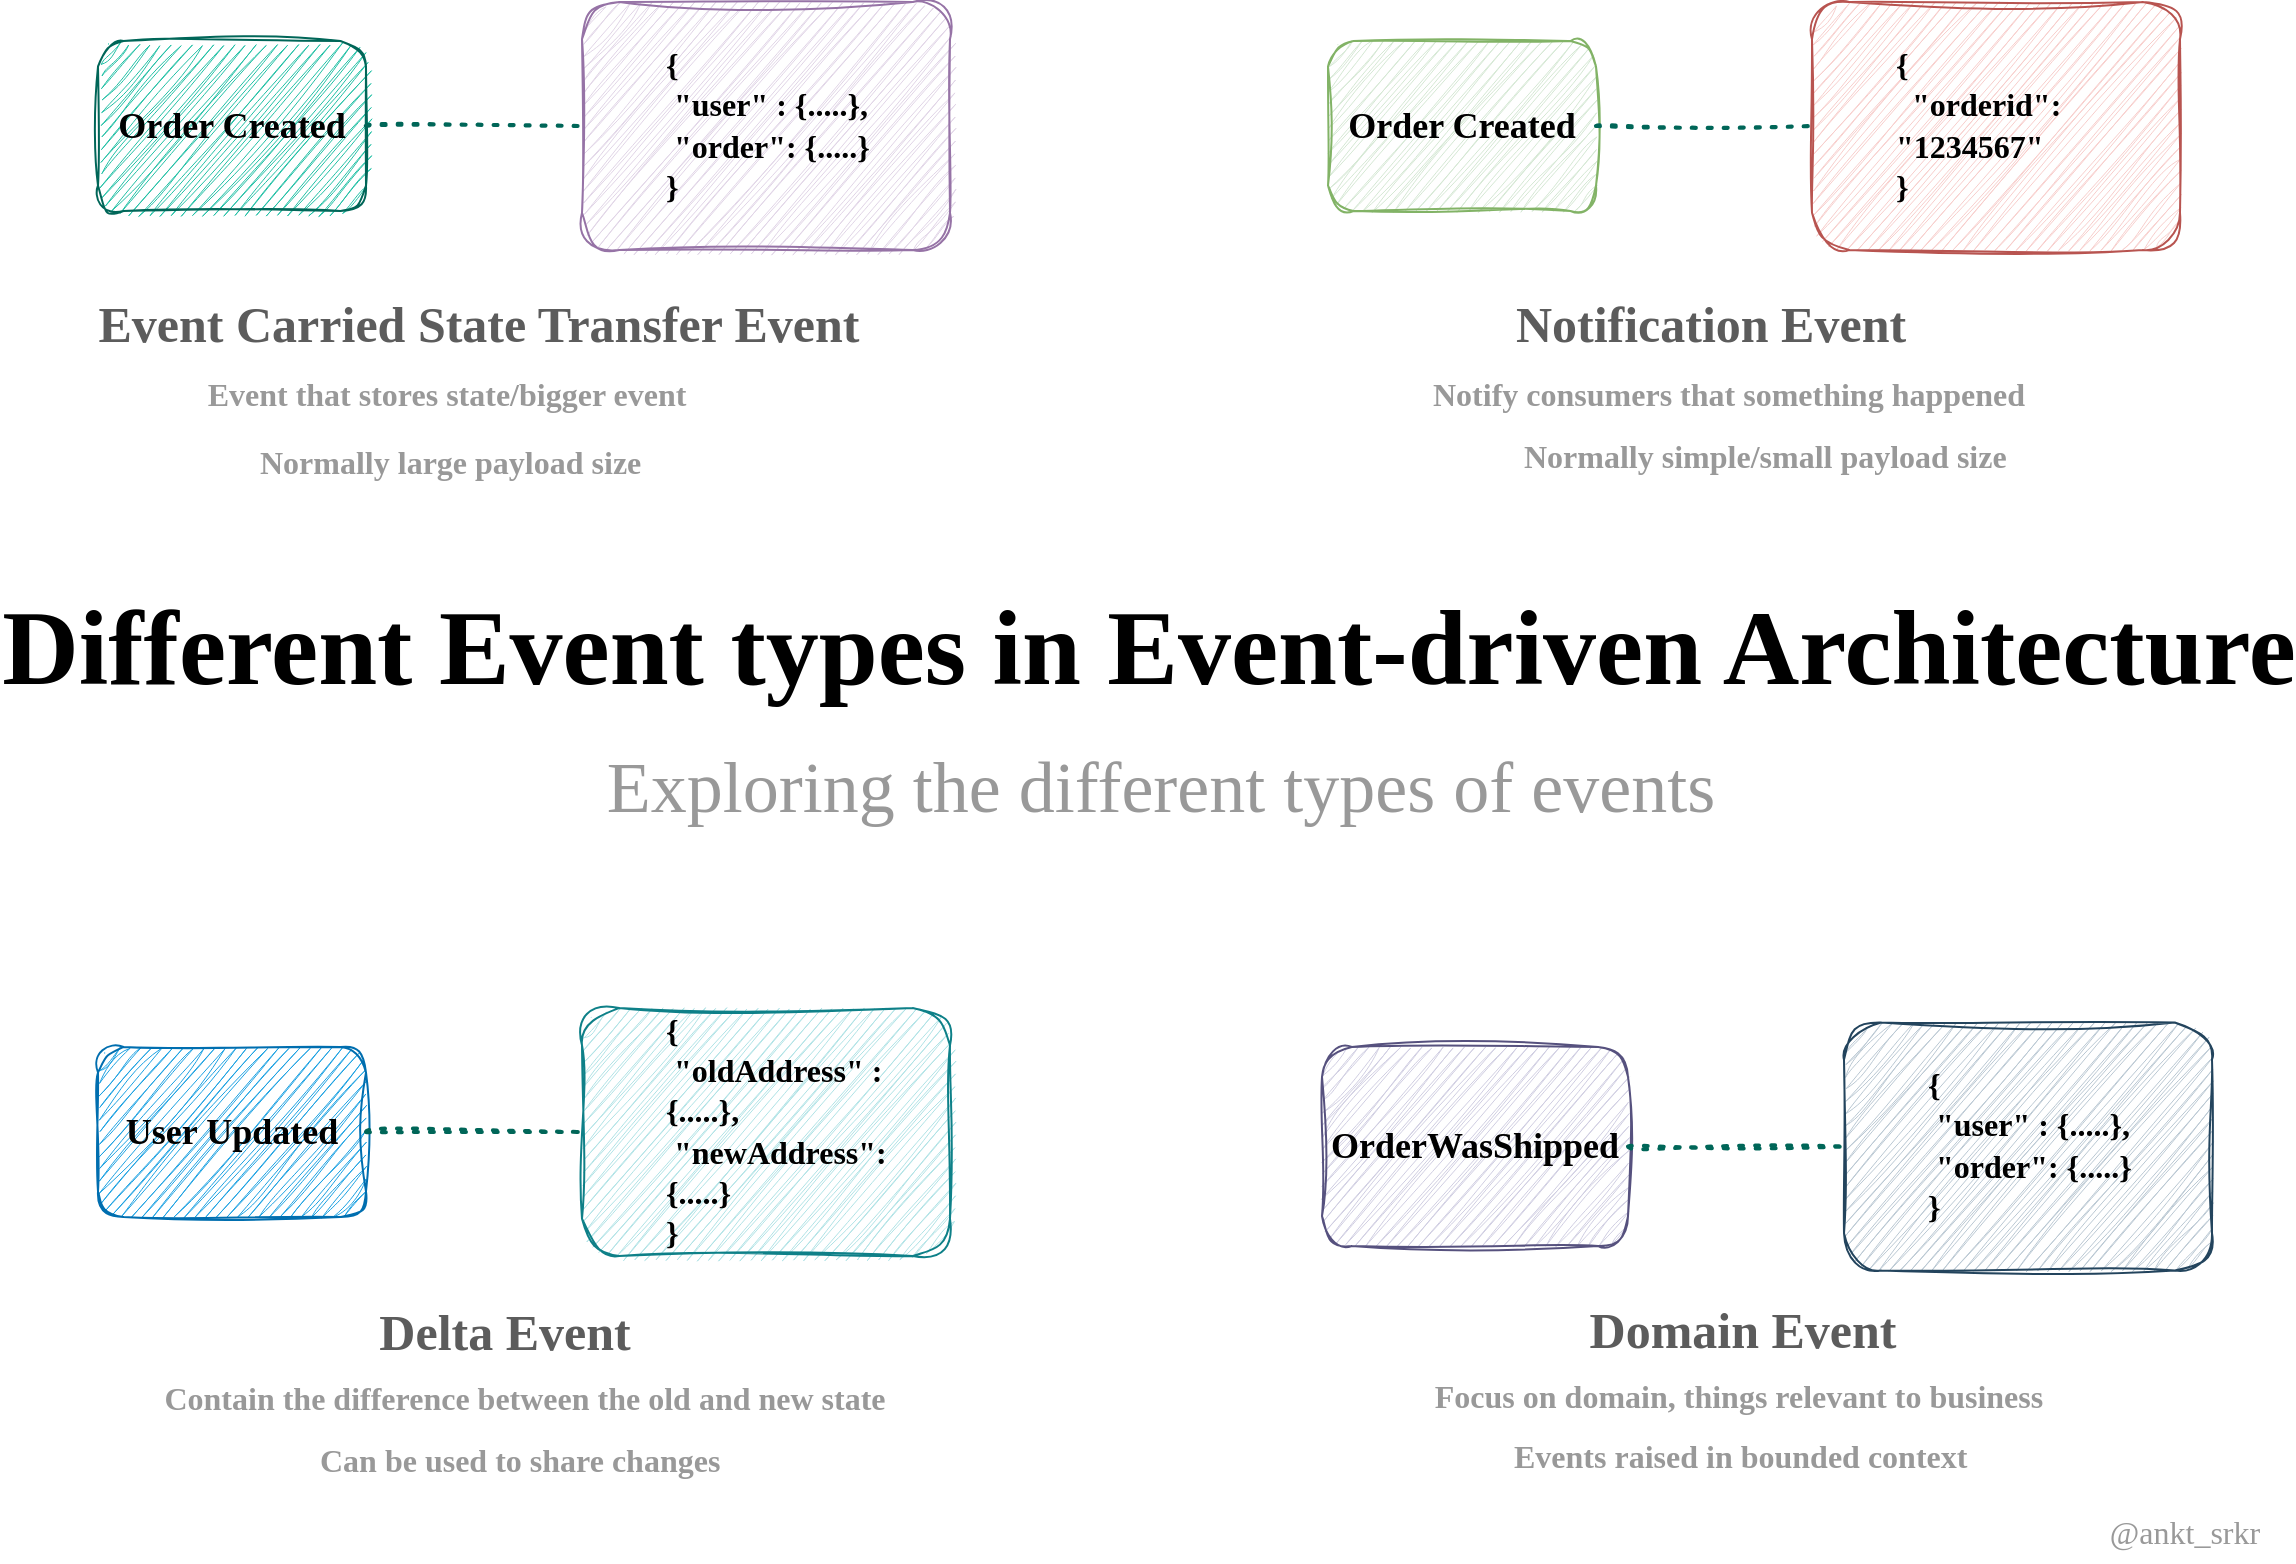 <mxfile version="24.7.1" type="github">
  <diagram name="Page-1" id="DKV1VwcsXrRnjiJz-i4k">
    <mxGraphModel dx="2326" dy="1080" grid="0" gridSize="10" guides="1" tooltips="1" connect="1" arrows="1" fold="1" page="0" pageScale="1" pageWidth="850" pageHeight="1100" math="0" shadow="0">
      <root>
        <mxCell id="0" />
        <mxCell id="1" parent="0" />
        <mxCell id="UHU0788PnExEbBg9JHYU-19" value="" style="group" vertex="1" connectable="0" parent="1">
          <mxGeometry x="-461" y="108" width="426" height="277" as="geometry" />
        </mxCell>
        <mxCell id="UHU0788PnExEbBg9JHYU-1" value="&lt;h5&gt;&lt;font color=&quot;#000000&quot; style=&quot;font-size: 18px;&quot; data-font-src=&quot;https://fonts.googleapis.com/css?family=Indie+Flower&quot; face=&quot;Indie Flower&quot;&gt;&lt;b style=&quot;&quot;&gt;Order Created&lt;/b&gt;&lt;/font&gt;&lt;/h5&gt;" style="rounded=1;whiteSpace=wrap;html=1;sketch=1;hachureGap=4;jiggle=2;curveFitting=1;fontFamily=Architects Daughter;fontSource=https%3A%2F%2Ffonts.googleapis.com%2Fcss%3Ffamily%3DArchitects%2BDaughter;labelBackgroundColor=none;fillColor=#21C0A5;strokeColor=#006658;fontColor=#5C5C5C;" vertex="1" parent="UHU0788PnExEbBg9JHYU-19">
          <mxGeometry y="19.5" width="134" height="85" as="geometry" />
        </mxCell>
        <mxCell id="UHU0788PnExEbBg9JHYU-2" value="" style="endArrow=none;dashed=1;html=1;dashPattern=1 3;strokeWidth=2;rounded=0;sketch=1;hachureGap=4;jiggle=2;curveFitting=1;strokeColor=#006658;fontFamily=Architects Daughter;fontSource=https%3A%2F%2Ffonts.googleapis.com%2Fcss%3Ffamily%3DArchitects%2BDaughter;fontSize=12;fontColor=#5C5C5C;startSize=8;endSize=8;curved=1;fillColor=#21C0A5;exitX=1;exitY=0.5;exitDx=0;exitDy=0;" edge="1" parent="UHU0788PnExEbBg9JHYU-19" source="UHU0788PnExEbBg9JHYU-1" target="UHU0788PnExEbBg9JHYU-3">
          <mxGeometry width="50" height="50" relative="1" as="geometry">
            <mxPoint x="384" y="135.5" as="sourcePoint" />
            <mxPoint x="328" y="44.5" as="targetPoint" />
          </mxGeometry>
        </mxCell>
        <mxCell id="UHU0788PnExEbBg9JHYU-3" value="&lt;h3 style=&quot;margin: 0px 0px 0px 40px; border: none; padding: 0px; font-size: 16px;&quot;&gt;&lt;font style=&quot;font-size: 16px;&quot; data-font-src=&quot;https://fonts.googleapis.com/css?family=Indie+Flower&quot; face=&quot;Indie Flower&quot;&gt;&lt;font style=&quot;font-size: 16px;&quot; data-font-src=&quot;https://fonts.googleapis.com/css?family=Indie+Flower&quot;&gt;{&amp;nbsp;&lt;br&gt;&lt;/font&gt;&lt;font style=&quot;font-size: 16px;&quot; data-font-src=&quot;https://fonts.googleapis.com/css?family=Indie+Flower&quot;&gt;&amp;nbsp;&quot;user&quot; : {.....},&lt;br&gt;&lt;/font&gt;&lt;font style=&quot;font-size: 16px;&quot; data-font-src=&quot;https://fonts.googleapis.com/css?family=Indie+Flower&quot;&gt;&amp;nbsp;&quot;order&quot;: {.....}&lt;br&gt;&lt;/font&gt;&lt;font style=&quot;font-size: 16px;&quot; data-font-src=&quot;https://fonts.googleapis.com/css?family=Indie+Flower&quot;&gt;}&lt;/font&gt;&lt;/font&gt;&lt;/h3&gt;" style="rounded=1;whiteSpace=wrap;html=1;sketch=1;hachureGap=4;jiggle=2;curveFitting=1;fontFamily=Architects Daughter;fontSource=https%3A%2F%2Ffonts.googleapis.com%2Fcss%3Ffamily%3DArchitects%2BDaughter;labelBackgroundColor=none;fillColor=#e1d5e7;strokeColor=#9673a6;align=left;" vertex="1" parent="UHU0788PnExEbBg9JHYU-19">
          <mxGeometry x="242" width="184" height="124" as="geometry" />
        </mxCell>
        <mxCell id="UHU0788PnExEbBg9JHYU-4" value="&lt;h6&gt;&lt;font data-font-src=&quot;https://fonts.googleapis.com/css?family=Indie+Flower&quot; face=&quot;Indie Flower&quot; style=&quot;font-size: 25px;&quot;&gt;Event Carried State Transfer Event&lt;/font&gt;&lt;/h6&gt;" style="text;html=1;align=center;verticalAlign=middle;resizable=0;points=[];autosize=1;strokeColor=none;fillColor=none;fontSize=16;fontFamily=Architects Daughter;fontSource=https%3A%2F%2Ffonts.googleapis.com%2Fcss%3Ffamily%3DArchitects%2BDaughter;fontColor=#5C5C5C;" vertex="1" parent="UHU0788PnExEbBg9JHYU-19">
          <mxGeometry x="-4" y="115" width="388" height="92" as="geometry" />
        </mxCell>
        <mxCell id="UHU0788PnExEbBg9JHYU-5" value="&lt;h6&gt;&lt;font color=&quot;#999999&quot; style=&quot;font-size: 16px;&quot;&gt;Event that stores state/bigger event&lt;/font&gt;&lt;/h6&gt;" style="text;html=1;align=center;verticalAlign=middle;resizable=0;points=[];autosize=1;strokeColor=none;fillColor=none;fontSize=16;fontFamily=Indie Flower;fontSource=https%3A%2F%2Ffonts.googleapis.com%2Fcss%3Ffamily%3DIndie%2BFlower;fontColor=#5C5C5C;" vertex="1" parent="UHU0788PnExEbBg9JHYU-19">
          <mxGeometry x="45" y="155" width="258" height="81" as="geometry" />
        </mxCell>
        <mxCell id="UHU0788PnExEbBg9JHYU-7" value="&lt;h4 style=&quot;forced-color-adjust: none; font-family: &amp;quot;Indie Flower&amp;quot;; font-size: 16px; font-style: normal; font-variant-ligatures: normal; font-variant-caps: normal; letter-spacing: normal; orphans: 2; text-align: center; text-indent: 0px; text-transform: none; widows: 2; word-spacing: 0px; -webkit-text-stroke-width: 0px; white-space: nowrap; background-color: rgb(255, 255, 255); text-decoration-thickness: initial; text-decoration-style: initial; text-decoration-color: initial;&quot;&gt;&lt;font color=&quot;#999999&quot; style=&quot;forced-color-adjust: none; font-size: 16px;&quot;&gt;Normally large payload size&lt;/font&gt;&lt;/h4&gt;" style="text;whiteSpace=wrap;html=1;fontFamily=Architects Daughter;fontSource=https%3A%2F%2Ffonts.googleapis.com%2Fcss%3Ffamily%3DArchitects%2BDaughter;fontColor=#5C5C5C;" vertex="1" parent="UHU0788PnExEbBg9JHYU-19">
          <mxGeometry x="79" y="193" width="209" height="84" as="geometry" />
        </mxCell>
        <mxCell id="UHU0788PnExEbBg9JHYU-22" value="" style="group" vertex="1" connectable="0" parent="1">
          <mxGeometry x="154" y="108" width="426" height="276.998" as="geometry" />
        </mxCell>
        <mxCell id="UHU0788PnExEbBg9JHYU-9" value="&lt;h5&gt;&lt;font color=&quot;#000000&quot; style=&quot;font-size: 18px;&quot; data-font-src=&quot;https://fonts.googleapis.com/css?family=Indie+Flower&quot; face=&quot;Indie Flower&quot;&gt;&lt;b style=&quot;&quot;&gt;Order Created&lt;/b&gt;&lt;/font&gt;&lt;/h5&gt;" style="rounded=1;whiteSpace=wrap;html=1;sketch=1;hachureGap=4;jiggle=2;curveFitting=1;fontFamily=Architects Daughter;fontSource=https%3A%2F%2Ffonts.googleapis.com%2Fcss%3Ffamily%3DArchitects%2BDaughter;labelBackgroundColor=none;fillColor=#d5e8d4;strokeColor=#82b366;" vertex="1" parent="UHU0788PnExEbBg9JHYU-22">
          <mxGeometry y="19.5" width="134" height="85" as="geometry" />
        </mxCell>
        <mxCell id="UHU0788PnExEbBg9JHYU-10" value="" style="endArrow=none;dashed=1;html=1;dashPattern=1 3;strokeWidth=2;rounded=0;sketch=1;hachureGap=4;jiggle=2;curveFitting=1;strokeColor=#006658;fontFamily=Architects Daughter;fontSource=https%3A%2F%2Ffonts.googleapis.com%2Fcss%3Ffamily%3DArchitects%2BDaughter;fontSize=12;fontColor=#5C5C5C;startSize=8;endSize=8;curved=1;fillColor=#21C0A5;exitX=1;exitY=0.5;exitDx=0;exitDy=0;" edge="1" source="UHU0788PnExEbBg9JHYU-9" target="UHU0788PnExEbBg9JHYU-11" parent="UHU0788PnExEbBg9JHYU-22">
          <mxGeometry width="50" height="50" relative="1" as="geometry">
            <mxPoint x="384" y="135.5" as="sourcePoint" />
            <mxPoint x="328" y="44.5" as="targetPoint" />
          </mxGeometry>
        </mxCell>
        <mxCell id="UHU0788PnExEbBg9JHYU-11" value="&lt;h3 style=&quot;margin: 0px 0px 0px 40px; border: none; padding: 0px; font-size: 16px;&quot;&gt;&lt;font style=&quot;font-size: 16px;&quot; data-font-src=&quot;https://fonts.googleapis.com/css?family=Indie+Flower&quot; face=&quot;Indie Flower&quot;&gt;&lt;font style=&quot;font-size: 16px;&quot; data-font-src=&quot;https://fonts.googleapis.com/css?family=Indie+Flower&quot;&gt;{&amp;nbsp;&lt;br&gt;&lt;/font&gt;&lt;font style=&quot;font-size: 16px;&quot; data-font-src=&quot;https://fonts.googleapis.com/css?family=Indie+Flower&quot;&gt;&amp;nbsp; &quot;orderid&quot;:&amp;nbsp; &quot;1234567&quot;&lt;br&gt;&lt;/font&gt;&lt;font style=&quot;font-size: 16px;&quot; data-font-src=&quot;https://fonts.googleapis.com/css?family=Indie+Flower&quot;&gt;}&lt;/font&gt;&lt;/font&gt;&lt;/h3&gt;" style="rounded=1;whiteSpace=wrap;html=1;sketch=1;hachureGap=4;jiggle=2;curveFitting=1;fontFamily=Architects Daughter;fontSource=https%3A%2F%2Ffonts.googleapis.com%2Fcss%3Ffamily%3DArchitects%2BDaughter;labelBackgroundColor=none;fillColor=#f8cecc;strokeColor=#b85450;align=left;" vertex="1" parent="UHU0788PnExEbBg9JHYU-22">
          <mxGeometry x="242" width="184" height="124" as="geometry" />
        </mxCell>
        <mxCell id="UHU0788PnExEbBg9JHYU-12" value="&lt;h6&gt;&lt;font data-font-src=&quot;https://fonts.googleapis.com/css?family=Indie+Flower&quot; face=&quot;Indie Flower&quot; style=&quot;font-size: 25px;&quot;&gt;Notification Event&lt;/font&gt;&lt;/h6&gt;" style="text;html=1;align=center;verticalAlign=middle;resizable=0;points=[];autosize=1;strokeColor=none;fillColor=none;fontSize=16;fontFamily=Architects Daughter;fontSource=https%3A%2F%2Ffonts.googleapis.com%2Fcss%3Ffamily%3DArchitects%2BDaughter;fontColor=#5C5C5C;" vertex="1" parent="UHU0788PnExEbBg9JHYU-22">
          <mxGeometry x="92" y="115" width="197" height="92" as="geometry" />
        </mxCell>
        <mxCell id="UHU0788PnExEbBg9JHYU-13" value="&lt;h6&gt;&lt;font color=&quot;#999999&quot; style=&quot;font-size: 16px;&quot;&gt;Notify consumers that something happened&lt;/font&gt;&lt;/h6&gt;" style="text;html=1;align=center;verticalAlign=middle;resizable=0;points=[];autosize=1;strokeColor=none;fillColor=none;fontSize=16;fontFamily=Indie Flower;fontSource=https%3A%2F%2Ffonts.googleapis.com%2Fcss%3Ffamily%3DIndie%2BFlower;fontColor=#5C5C5C;" vertex="1" parent="UHU0788PnExEbBg9JHYU-22">
          <mxGeometry x="46" y="155" width="308" height="81" as="geometry" />
        </mxCell>
        <mxCell id="UHU0788PnExEbBg9JHYU-21" value="&lt;h4 style=&quot;forced-color-adjust: none; font-style: normal; font-variant-ligatures: normal; font-variant-caps: normal; letter-spacing: normal; orphans: 2; text-indent: 0px; text-transform: none; widows: 2; word-spacing: 0px; -webkit-text-stroke-width: 0px; white-space: nowrap; text-decoration-thickness: initial; text-decoration-style: initial; text-decoration-color: initial; font-family: &amp;quot;Indie Flower&amp;quot;; font-size: 16px; text-align: center; background-color: rgb(255, 255, 255);&quot;&gt;&lt;font color=&quot;#999999&quot; style=&quot;forced-color-adjust: none; font-size: 16px;&quot;&gt;Normally simple/small payload size&lt;/font&gt;&lt;/h4&gt;" style="text;whiteSpace=wrap;html=1;fontFamily=Architects Daughter;fontSource=https%3A%2F%2Ffonts.googleapis.com%2Fcss%3Ffamily%3DArchitects%2BDaughter;fontColor=#5C5C5C;" vertex="1" parent="UHU0788PnExEbBg9JHYU-22">
          <mxGeometry x="96.004" y="189.998" width="208" height="84" as="geometry" />
        </mxCell>
        <mxCell id="UHU0788PnExEbBg9JHYU-37" value="" style="group" vertex="1" connectable="0" parent="1">
          <mxGeometry x="-461" y="611" width="426" height="277" as="geometry" />
        </mxCell>
        <mxCell id="UHU0788PnExEbBg9JHYU-38" value="&lt;h5&gt;&lt;font color=&quot;#000000&quot; style=&quot;font-size: 18px;&quot; data-font-src=&quot;https://fonts.googleapis.com/css?family=Indie+Flower&quot; face=&quot;Indie Flower&quot;&gt;&lt;b style=&quot;&quot;&gt;User Updated&lt;/b&gt;&lt;/font&gt;&lt;/h5&gt;" style="rounded=1;whiteSpace=wrap;html=1;sketch=1;hachureGap=4;jiggle=2;curveFitting=1;fontFamily=Architects Daughter;fontSource=https://fonts.googleapis.com/css?family=Architects+Daughter;labelBackgroundColor=none;fillColor=#1ba1e2;strokeColor=#006EAF;fontColor=#ffffff;" vertex="1" parent="UHU0788PnExEbBg9JHYU-37">
          <mxGeometry y="19.5" width="134" height="85" as="geometry" />
        </mxCell>
        <mxCell id="UHU0788PnExEbBg9JHYU-39" value="" style="endArrow=none;dashed=1;html=1;dashPattern=1 3;strokeWidth=2;rounded=0;sketch=1;hachureGap=4;jiggle=2;curveFitting=1;strokeColor=#006658;fontFamily=Architects Daughter;fontSource=https://fonts.googleapis.com/css?family=Architects+Daughter;fontSize=12;fontColor=#5C5C5C;startSize=8;endSize=8;curved=1;fillColor=#21C0A5;exitX=1;exitY=0.5;exitDx=0;exitDy=0;" edge="1" parent="UHU0788PnExEbBg9JHYU-37" source="UHU0788PnExEbBg9JHYU-38" target="UHU0788PnExEbBg9JHYU-40">
          <mxGeometry width="50" height="50" relative="1" as="geometry">
            <mxPoint x="384" y="135.5" as="sourcePoint" />
            <mxPoint x="328" y="44.5" as="targetPoint" />
          </mxGeometry>
        </mxCell>
        <mxCell id="UHU0788PnExEbBg9JHYU-40" value="&lt;h3 style=&quot;margin: 0px 0px 0px 40px; border: none; padding: 0px; font-size: 16px;&quot;&gt;&lt;font data-font-src=&quot;https://fonts.googleapis.com/css?family=Indie+Flower&quot; face=&quot;Indie Flower&quot;&gt;&lt;font data-font-src=&quot;https://fonts.googleapis.com/css?family=Indie+Flower&quot;&gt;{&amp;nbsp;&lt;br&gt;&lt;/font&gt;&lt;font data-font-src=&quot;https://fonts.googleapis.com/css?family=Indie+Flower&quot;&gt;&amp;nbsp;&quot;oldAddress&quot; : {.....},&lt;br&gt;&lt;/font&gt;&lt;font data-font-src=&quot;https://fonts.googleapis.com/css?family=Indie+Flower&quot;&gt;&amp;nbsp;&quot;newAddress&quot;: {.....}&lt;br&gt;&lt;/font&gt;&lt;font data-font-src=&quot;https://fonts.googleapis.com/css?family=Indie+Flower&quot;&gt;}&lt;/font&gt;&lt;/font&gt;&lt;/h3&gt;" style="rounded=1;whiteSpace=wrap;html=1;sketch=1;hachureGap=4;jiggle=2;curveFitting=1;fontFamily=Architects Daughter;fontSource=https://fonts.googleapis.com/css?family=Architects+Daughter;labelBackgroundColor=none;fillColor=#b0e3e6;strokeColor=#0e8088;align=left;" vertex="1" parent="UHU0788PnExEbBg9JHYU-37">
          <mxGeometry x="242" width="184" height="124" as="geometry" />
        </mxCell>
        <mxCell id="UHU0788PnExEbBg9JHYU-41" value="&lt;h6&gt;&lt;font data-font-src=&quot;https://fonts.googleapis.com/css?family=Indie+Flower&quot; face=&quot;Indie Flower&quot; style=&quot;font-size: 25px;&quot;&gt;Delta Event&lt;/font&gt;&lt;/h6&gt;" style="text;html=1;align=center;verticalAlign=middle;resizable=0;points=[];autosize=1;strokeColor=none;fillColor=none;fontSize=16;fontFamily=Architects Daughter;fontSource=https://fonts.googleapis.com/css?family=Architects+Daughter;fontColor=#5C5C5C;" vertex="1" parent="UHU0788PnExEbBg9JHYU-37">
          <mxGeometry x="134" y="116" width="138" height="92" as="geometry" />
        </mxCell>
        <mxCell id="UHU0788PnExEbBg9JHYU-42" value="&lt;h6&gt;&lt;font color=&quot;#999999&quot; style=&quot;font-size: 16px;&quot;&gt;Contain the difference between the old and new state&lt;/font&gt;&lt;/h6&gt;" style="text;html=1;align=center;verticalAlign=middle;resizable=0;points=[];autosize=1;strokeColor=none;fillColor=none;fontSize=16;fontFamily=Indie Flower;fontSource=https://fonts.googleapis.com/css?family=Indie+Flower;fontColor=#5C5C5C;" vertex="1" parent="UHU0788PnExEbBg9JHYU-37">
          <mxGeometry x="22.5" y="154" width="381" height="81" as="geometry" />
        </mxCell>
        <mxCell id="UHU0788PnExEbBg9JHYU-44" value="&lt;h4 style=&quot;forced-color-adjust: none; font-family: &amp;quot;Indie Flower&amp;quot;; font-size: 16px; font-style: normal; font-variant-ligatures: normal; font-variant-caps: normal; letter-spacing: normal; orphans: 2; text-align: center; text-indent: 0px; text-transform: none; widows: 2; word-spacing: 0px; -webkit-text-stroke-width: 0px; white-space: nowrap; background-color: rgb(255, 255, 255); text-decoration-thickness: initial; text-decoration-style: initial; text-decoration-color: initial;&quot;&gt;&lt;font color=&quot;#999999&quot; style=&quot;forced-color-adjust: none; font-size: 16px;&quot;&gt;Can be used to share changes&lt;/font&gt;&lt;/h4&gt;" style="text;whiteSpace=wrap;html=1;fontFamily=Architects Daughter;fontSource=https%3A%2F%2Ffonts.googleapis.com%2Fcss%3Ffamily%3DArchitects%2BDaughter;fontColor=#5C5C5C;" vertex="1" parent="UHU0788PnExEbBg9JHYU-37">
          <mxGeometry x="108.5" y="189" width="209" height="84" as="geometry" />
        </mxCell>
        <mxCell id="UHU0788PnExEbBg9JHYU-45" value="" style="group" vertex="1" connectable="0" parent="UHU0788PnExEbBg9JHYU-37">
          <mxGeometry x="631" width="426" height="277" as="geometry" />
        </mxCell>
        <mxCell id="UHU0788PnExEbBg9JHYU-46" value="&lt;h5&gt;&lt;font color=&quot;#000000&quot; style=&quot;font-size: 18px;&quot; data-font-src=&quot;https://fonts.googleapis.com/css?family=Indie+Flower&quot; face=&quot;Indie Flower&quot;&gt;&lt;b style=&quot;&quot;&gt;OrderWasShipped&lt;/b&gt;&lt;/font&gt;&lt;/h5&gt;" style="rounded=1;whiteSpace=wrap;html=1;sketch=1;hachureGap=4;jiggle=2;curveFitting=1;fontFamily=Architects Daughter;fontSource=https%3A%2F%2Ffonts.googleapis.com%2Fcss%3Ffamily%3DArchitects%2BDaughter;labelBackgroundColor=none;fillColor=#d0cee2;strokeColor=#56517e;" vertex="1" parent="UHU0788PnExEbBg9JHYU-45">
          <mxGeometry x="-19" y="19.5" width="153" height="99.5" as="geometry" />
        </mxCell>
        <mxCell id="UHU0788PnExEbBg9JHYU-47" value="" style="endArrow=none;dashed=1;html=1;dashPattern=1 3;strokeWidth=2;rounded=0;sketch=1;hachureGap=4;jiggle=2;curveFitting=1;strokeColor=#006658;fontFamily=Architects Daughter;fontSource=https%3A%2F%2Ffonts.googleapis.com%2Fcss%3Ffamily%3DArchitects%2BDaughter;fontSize=12;fontColor=#5C5C5C;startSize=8;endSize=8;curved=1;fillColor=#21C0A5;exitX=1;exitY=0.5;exitDx=0;exitDy=0;" edge="1" parent="UHU0788PnExEbBg9JHYU-45" source="UHU0788PnExEbBg9JHYU-46" target="UHU0788PnExEbBg9JHYU-48">
          <mxGeometry width="50" height="50" relative="1" as="geometry">
            <mxPoint x="384" y="135.5" as="sourcePoint" />
            <mxPoint x="328" y="44.5" as="targetPoint" />
          </mxGeometry>
        </mxCell>
        <mxCell id="UHU0788PnExEbBg9JHYU-48" value="&lt;h3 style=&quot;margin: 0px 0px 0px 40px; border: none; padding: 0px; font-size: 16px;&quot;&gt;&lt;font style=&quot;font-size: 16px;&quot; data-font-src=&quot;https://fonts.googleapis.com/css?family=Indie+Flower&quot; face=&quot;Indie Flower&quot;&gt;&lt;font style=&quot;font-size: 16px;&quot; data-font-src=&quot;https://fonts.googleapis.com/css?family=Indie+Flower&quot;&gt;{&amp;nbsp;&lt;br&gt;&lt;/font&gt;&lt;font style=&quot;font-size: 16px;&quot; data-font-src=&quot;https://fonts.googleapis.com/css?family=Indie+Flower&quot;&gt;&amp;nbsp;&quot;user&quot; : {.....},&lt;br&gt;&lt;/font&gt;&lt;font style=&quot;font-size: 16px;&quot; data-font-src=&quot;https://fonts.googleapis.com/css?family=Indie+Flower&quot;&gt;&amp;nbsp;&quot;order&quot;: {.....}&lt;br&gt;&lt;/font&gt;&lt;font style=&quot;font-size: 16px;&quot; data-font-src=&quot;https://fonts.googleapis.com/css?family=Indie+Flower&quot;&gt;}&lt;/font&gt;&lt;/font&gt;&lt;/h3&gt;" style="rounded=1;whiteSpace=wrap;html=1;sketch=1;hachureGap=4;jiggle=2;curveFitting=1;fontFamily=Architects Daughter;fontSource=https%3A%2F%2Ffonts.googleapis.com%2Fcss%3Ffamily%3DArchitects%2BDaughter;labelBackgroundColor=none;fillColor=#bac8d3;strokeColor=#23445d;align=left;" vertex="1" parent="UHU0788PnExEbBg9JHYU-45">
          <mxGeometry x="242" y="7.25" width="184" height="124" as="geometry" />
        </mxCell>
        <mxCell id="UHU0788PnExEbBg9JHYU-49" value="&lt;h6&gt;&lt;font data-font-src=&quot;https://fonts.googleapis.com/css?family=Indie+Flower&quot; face=&quot;Indie Flower&quot; style=&quot;font-size: 25px;&quot;&gt;Domain Event&lt;/font&gt;&lt;/h6&gt;" style="text;html=1;align=center;verticalAlign=middle;resizable=0;points=[];autosize=1;strokeColor=none;fillColor=none;fontSize=16;fontFamily=Architects Daughter;fontSource=https%3A%2F%2Ffonts.googleapis.com%2Fcss%3Ffamily%3DArchitects%2BDaughter;fontColor=#5C5C5C;" vertex="1" parent="UHU0788PnExEbBg9JHYU-45">
          <mxGeometry x="110" y="115" width="161" height="92" as="geometry" />
        </mxCell>
        <mxCell id="UHU0788PnExEbBg9JHYU-50" value="&lt;h6&gt;&lt;font color=&quot;#999999&quot; style=&quot;font-size: 16px;&quot;&gt;Focus on domain, things relevant to business&amp;nbsp;&lt;/font&gt;&lt;/h6&gt;" style="text;html=1;align=center;verticalAlign=middle;resizable=0;points=[];autosize=1;strokeColor=none;fillColor=none;fontSize=16;fontFamily=Indie Flower;fontSource=https%3A%2F%2Ffonts.googleapis.com%2Fcss%3Ffamily%3DIndie%2BFlower;fontColor=#5C5C5C;" vertex="1" parent="UHU0788PnExEbBg9JHYU-45">
          <mxGeometry x="29.5" y="153" width="323" height="81" as="geometry" />
        </mxCell>
        <mxCell id="UHU0788PnExEbBg9JHYU-51" value="&lt;h4 style=&quot;forced-color-adjust: none; font-family: &amp;quot;Indie Flower&amp;quot;; font-size: 16px; font-style: normal; font-variant-ligatures: normal; font-variant-caps: normal; letter-spacing: normal; orphans: 2; text-align: center; text-indent: 0px; text-transform: none; widows: 2; word-spacing: 0px; -webkit-text-stroke-width: 0px; white-space: nowrap; background-color: rgb(255, 255, 255); text-decoration-thickness: initial; text-decoration-style: initial; text-decoration-color: initial;&quot;&gt;&lt;font color=&quot;#999999&quot; style=&quot;forced-color-adjust: none; font-size: 16px;&quot;&gt;Events raised in bounded context&lt;/font&gt;&lt;/h4&gt;" style="text;whiteSpace=wrap;html=1;fontFamily=Architects Daughter;fontSource=https%3A%2F%2Ffonts.googleapis.com%2Fcss%3Ffamily%3DArchitects%2BDaughter;fontColor=#5C5C5C;" vertex="1" parent="UHU0788PnExEbBg9JHYU-45">
          <mxGeometry x="75" y="187" width="209" height="84" as="geometry" />
        </mxCell>
        <mxCell id="UHU0788PnExEbBg9JHYU-52" value="&lt;h1 style=&quot;font-size: 53px;&quot;&gt;Different Event types in Event-driven Architecture&lt;/h1&gt;" style="text;html=1;align=center;verticalAlign=middle;resizable=0;points=[];autosize=1;strokeColor=none;fillColor=none;fontSize=53;fontFamily=Indie Flower;fontSource=https%3A%2F%2Ffonts.googleapis.com%2Fcss%3Ffamily%3DIndie%2BFlower;fontColor=#000000;" vertex="1" parent="1">
          <mxGeometry x="-499" y="357" width="1125" height="147" as="geometry" />
        </mxCell>
        <mxCell id="UHU0788PnExEbBg9JHYU-53" value="Exploring the different types of events" style="text;html=1;align=center;verticalAlign=middle;resizable=0;points=[];autosize=1;strokeColor=none;fillColor=none;fontSize=36;fontFamily=Indie Flower;fontSource=https%3A%2F%2Ffonts.googleapis.com%2Fcss%3Ffamily%3DIndie%2BFlower;fontColor=#999999;" vertex="1" parent="1">
          <mxGeometry x="-230.5" y="473" width="600" height="55" as="geometry" />
        </mxCell>
        <mxCell id="UHU0788PnExEbBg9JHYU-54" value="@ankt_srkr" style="text;html=1;align=center;verticalAlign=middle;resizable=0;points=[];autosize=1;strokeColor=none;fillColor=none;fontSize=16;fontFamily=Indie Flower;fontSource=https%3A%2F%2Ffonts.googleapis.com%2Fcss%3Ffamily%3DIndie%2BFlower;fontColor=#999999;" vertex="1" parent="1">
          <mxGeometry x="535" y="857" width="94" height="31" as="geometry" />
        </mxCell>
      </root>
    </mxGraphModel>
  </diagram>
</mxfile>
